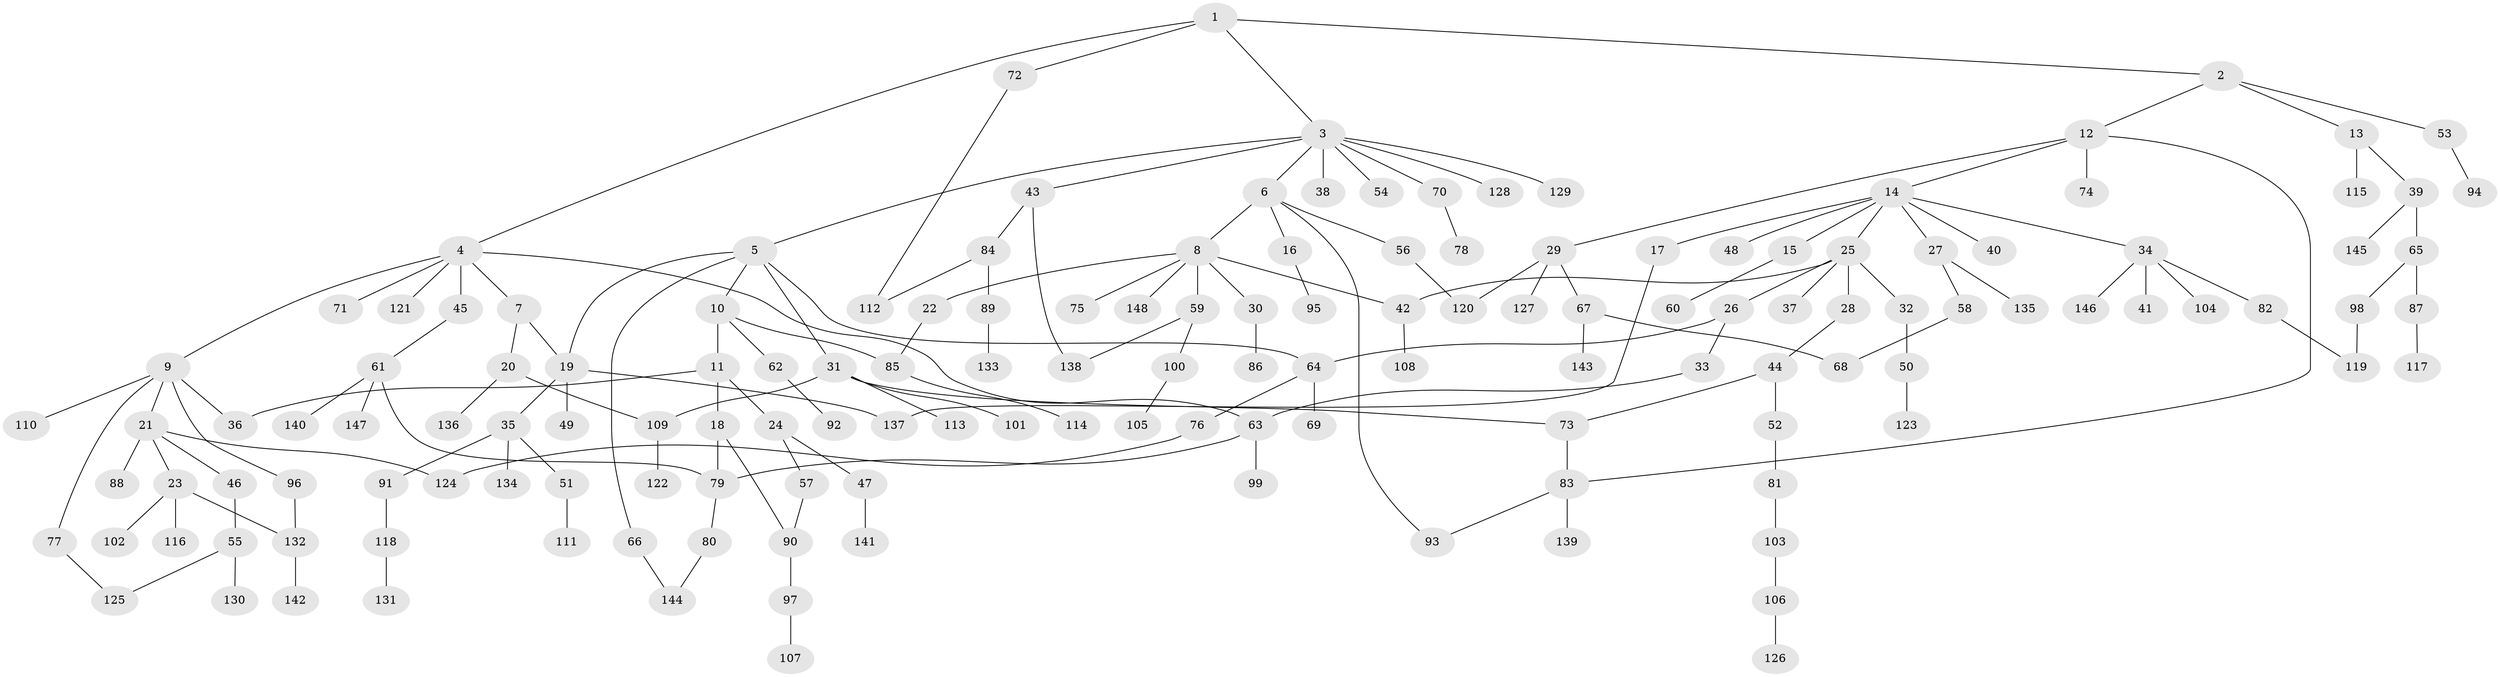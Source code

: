 // Generated by graph-tools (version 1.1) at 2025/01/03/09/25 03:01:02]
// undirected, 148 vertices, 170 edges
graph export_dot {
graph [start="1"]
  node [color=gray90,style=filled];
  1;
  2;
  3;
  4;
  5;
  6;
  7;
  8;
  9;
  10;
  11;
  12;
  13;
  14;
  15;
  16;
  17;
  18;
  19;
  20;
  21;
  22;
  23;
  24;
  25;
  26;
  27;
  28;
  29;
  30;
  31;
  32;
  33;
  34;
  35;
  36;
  37;
  38;
  39;
  40;
  41;
  42;
  43;
  44;
  45;
  46;
  47;
  48;
  49;
  50;
  51;
  52;
  53;
  54;
  55;
  56;
  57;
  58;
  59;
  60;
  61;
  62;
  63;
  64;
  65;
  66;
  67;
  68;
  69;
  70;
  71;
  72;
  73;
  74;
  75;
  76;
  77;
  78;
  79;
  80;
  81;
  82;
  83;
  84;
  85;
  86;
  87;
  88;
  89;
  90;
  91;
  92;
  93;
  94;
  95;
  96;
  97;
  98;
  99;
  100;
  101;
  102;
  103;
  104;
  105;
  106;
  107;
  108;
  109;
  110;
  111;
  112;
  113;
  114;
  115;
  116;
  117;
  118;
  119;
  120;
  121;
  122;
  123;
  124;
  125;
  126;
  127;
  128;
  129;
  130;
  131;
  132;
  133;
  134;
  135;
  136;
  137;
  138;
  139;
  140;
  141;
  142;
  143;
  144;
  145;
  146;
  147;
  148;
  1 -- 2;
  1 -- 3;
  1 -- 4;
  1 -- 72;
  2 -- 12;
  2 -- 13;
  2 -- 53;
  3 -- 5;
  3 -- 6;
  3 -- 38;
  3 -- 43;
  3 -- 54;
  3 -- 70;
  3 -- 128;
  3 -- 129;
  4 -- 7;
  4 -- 9;
  4 -- 45;
  4 -- 71;
  4 -- 121;
  4 -- 63;
  5 -- 10;
  5 -- 31;
  5 -- 66;
  5 -- 64;
  5 -- 19;
  6 -- 8;
  6 -- 16;
  6 -- 56;
  6 -- 93;
  7 -- 19;
  7 -- 20;
  8 -- 22;
  8 -- 30;
  8 -- 42;
  8 -- 59;
  8 -- 75;
  8 -- 148;
  9 -- 21;
  9 -- 77;
  9 -- 96;
  9 -- 110;
  9 -- 36;
  10 -- 11;
  10 -- 62;
  10 -- 85;
  11 -- 18;
  11 -- 24;
  11 -- 36;
  12 -- 14;
  12 -- 29;
  12 -- 74;
  12 -- 83;
  13 -- 39;
  13 -- 115;
  14 -- 15;
  14 -- 17;
  14 -- 25;
  14 -- 27;
  14 -- 34;
  14 -- 40;
  14 -- 48;
  15 -- 60;
  16 -- 95;
  17 -- 137;
  18 -- 79;
  18 -- 90;
  19 -- 35;
  19 -- 49;
  19 -- 137;
  20 -- 136;
  20 -- 109;
  21 -- 23;
  21 -- 46;
  21 -- 88;
  21 -- 124;
  22 -- 85;
  23 -- 102;
  23 -- 116;
  23 -- 132;
  24 -- 47;
  24 -- 57;
  25 -- 26;
  25 -- 28;
  25 -- 32;
  25 -- 37;
  25 -- 42;
  26 -- 33;
  26 -- 64;
  27 -- 58;
  27 -- 135;
  28 -- 44;
  29 -- 67;
  29 -- 120;
  29 -- 127;
  30 -- 86;
  31 -- 73;
  31 -- 101;
  31 -- 109;
  31 -- 113;
  32 -- 50;
  33 -- 63;
  34 -- 41;
  34 -- 82;
  34 -- 104;
  34 -- 146;
  35 -- 51;
  35 -- 91;
  35 -- 134;
  39 -- 65;
  39 -- 145;
  42 -- 108;
  43 -- 84;
  43 -- 138;
  44 -- 52;
  44 -- 73;
  45 -- 61;
  46 -- 55;
  47 -- 141;
  50 -- 123;
  51 -- 111;
  52 -- 81;
  53 -- 94;
  55 -- 125;
  55 -- 130;
  56 -- 120;
  57 -- 90;
  58 -- 68;
  59 -- 100;
  59 -- 138;
  61 -- 79;
  61 -- 140;
  61 -- 147;
  62 -- 92;
  63 -- 99;
  63 -- 79;
  64 -- 69;
  64 -- 76;
  65 -- 87;
  65 -- 98;
  66 -- 144;
  67 -- 143;
  67 -- 68;
  70 -- 78;
  72 -- 112;
  73 -- 83;
  76 -- 124;
  77 -- 125;
  79 -- 80;
  80 -- 144;
  81 -- 103;
  82 -- 119;
  83 -- 93;
  83 -- 139;
  84 -- 89;
  84 -- 112;
  85 -- 114;
  87 -- 117;
  89 -- 133;
  90 -- 97;
  91 -- 118;
  96 -- 132;
  97 -- 107;
  98 -- 119;
  100 -- 105;
  103 -- 106;
  106 -- 126;
  109 -- 122;
  118 -- 131;
  132 -- 142;
}
